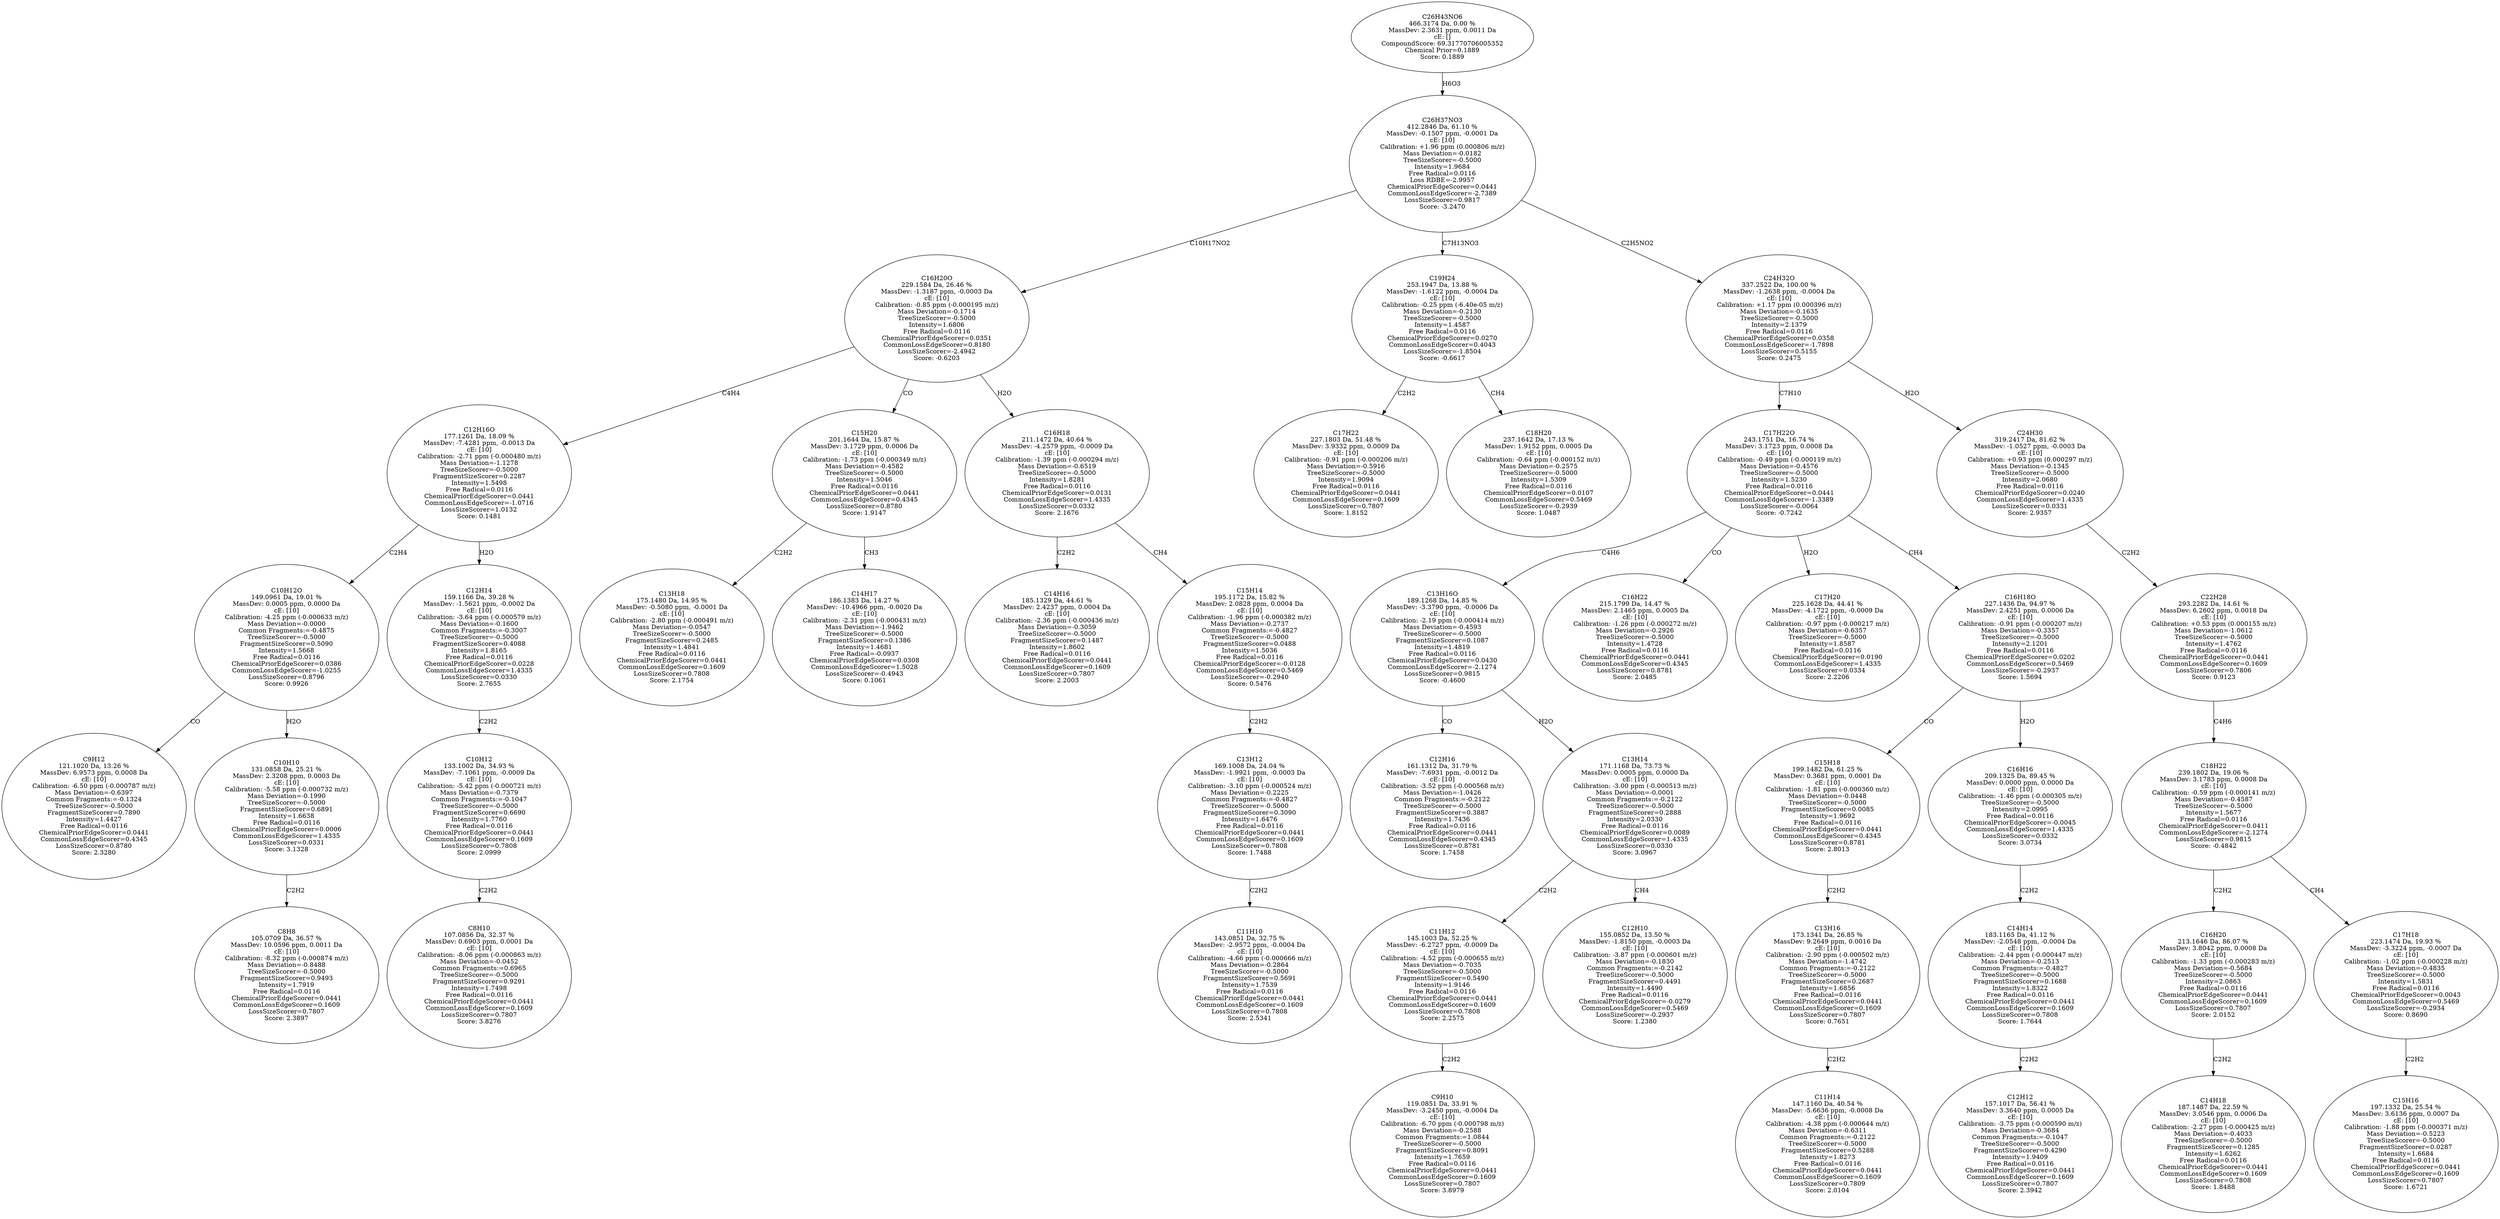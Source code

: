 strict digraph {
v1 [label="C9H12\n121.1020 Da, 13.26 %\nMassDev: 6.9573 ppm, 0.0008 Da\ncE: [10]\nCalibration: -6.50 ppm (-0.000787 m/z)\nMass Deviation=-0.6397\nCommon Fragments:=-0.1324\nTreeSizeScorer=-0.5000\nFragmentSizeScorer=0.7890\nIntensity=1.4427\nFree Radical=0.0116\nChemicalPriorEdgeScorer=0.0441\nCommonLossEdgeScorer=0.4345\nLossSizeScorer=0.8780\nScore: 2.3280"];
v2 [label="C8H8\n105.0709 Da, 36.57 %\nMassDev: 10.0596 ppm, 0.0011 Da\ncE: [10]\nCalibration: -8.32 ppm (-0.000874 m/z)\nMass Deviation=-0.8488\nTreeSizeScorer=-0.5000\nFragmentSizeScorer=0.9493\nIntensity=1.7919\nFree Radical=0.0116\nChemicalPriorEdgeScorer=0.0441\nCommonLossEdgeScorer=0.1609\nLossSizeScorer=0.7807\nScore: 2.3897"];
v3 [label="C10H10\n131.0858 Da, 25.21 %\nMassDev: 2.3208 ppm, 0.0003 Da\ncE: [10]\nCalibration: -5.58 ppm (-0.000732 m/z)\nMass Deviation=-0.1990\nTreeSizeScorer=-0.5000\nFragmentSizeScorer=0.6891\nIntensity=1.6638\nFree Radical=0.0116\nChemicalPriorEdgeScorer=0.0006\nCommonLossEdgeScorer=1.4335\nLossSizeScorer=0.0331\nScore: 3.1328"];
v4 [label="C10H12O\n149.0961 Da, 19.01 %\nMassDev: 0.0005 ppm, 0.0000 Da\ncE: [10]\nCalibration: -4.25 ppm (-0.000633 m/z)\nMass Deviation=-0.0000\nCommon Fragments:=-0.4875\nTreeSizeScorer=-0.5000\nFragmentSizeScorer=0.5090\nIntensity=1.5668\nFree Radical=0.0116\nChemicalPriorEdgeScorer=0.0386\nCommonLossEdgeScorer=-1.0255\nLossSizeScorer=0.8796\nScore: 0.9926"];
v5 [label="C8H10\n107.0856 Da, 32.37 %\nMassDev: 0.6903 ppm, 0.0001 Da\ncE: [10]\nCalibration: -8.06 ppm (-0.000863 m/z)\nMass Deviation=-0.0452\nCommon Fragments:=0.6965\nTreeSizeScorer=-0.5000\nFragmentSizeScorer=0.9291\nIntensity=1.7498\nFree Radical=0.0116\nChemicalPriorEdgeScorer=0.0441\nCommonLossEdgeScorer=0.1609\nLossSizeScorer=0.7807\nScore: 3.8276"];
v6 [label="C10H12\n133.1002 Da, 34.93 %\nMassDev: -7.1061 ppm, -0.0009 Da\ncE: [10]\nCalibration: -5.42 ppm (-0.000721 m/z)\nMass Deviation=-0.7379\nCommon Fragments:=-0.1047\nTreeSizeScorer=-0.5000\nFragmentSizeScorer=0.6690\nIntensity=1.7760\nFree Radical=0.0116\nChemicalPriorEdgeScorer=0.0441\nCommonLossEdgeScorer=0.1609\nLossSizeScorer=0.7808\nScore: 2.0999"];
v7 [label="C12H14\n159.1166 Da, 39.28 %\nMassDev: -1.5621 ppm, -0.0002 Da\ncE: [10]\nCalibration: -3.64 ppm (-0.000579 m/z)\nMass Deviation=-0.1600\nCommon Fragments:=-0.3007\nTreeSizeScorer=-0.5000\nFragmentSizeScorer=0.4088\nIntensity=1.8165\nFree Radical=0.0116\nChemicalPriorEdgeScorer=0.0228\nCommonLossEdgeScorer=1.4335\nLossSizeScorer=0.0330\nScore: 2.7655"];
v8 [label="C12H16O\n177.1261 Da, 18.09 %\nMassDev: -7.4281 ppm, -0.0013 Da\ncE: [10]\nCalibration: -2.71 ppm (-0.000480 m/z)\nMass Deviation=-1.1278\nTreeSizeScorer=-0.5000\nFragmentSizeScorer=0.2287\nIntensity=1.5498\nFree Radical=0.0116\nChemicalPriorEdgeScorer=0.0441\nCommonLossEdgeScorer=-1.0716\nLossSizeScorer=1.0132\nScore: 0.1481"];
v9 [label="C13H18\n175.1480 Da, 14.95 %\nMassDev: -0.5080 ppm, -0.0001 Da\ncE: [10]\nCalibration: -2.80 ppm (-0.000491 m/z)\nMass Deviation=-0.0547\nTreeSizeScorer=-0.5000\nFragmentSizeScorer=0.2485\nIntensity=1.4841\nFree Radical=0.0116\nChemicalPriorEdgeScorer=0.0441\nCommonLossEdgeScorer=0.1609\nLossSizeScorer=0.7808\nScore: 2.1754"];
v10 [label="C14H17\n186.1383 Da, 14.27 %\nMassDev: -10.4966 ppm, -0.0020 Da\ncE: [10]\nCalibration: -2.31 ppm (-0.000431 m/z)\nMass Deviation=-1.9462\nTreeSizeScorer=-0.5000\nFragmentSizeScorer=0.1386\nIntensity=1.4681\nFree Radical=-0.0937\nChemicalPriorEdgeScorer=0.0308\nCommonLossEdgeScorer=1.5028\nLossSizeScorer=-0.4943\nScore: 0.1061"];
v11 [label="C15H20\n201.1644 Da, 15.87 %\nMassDev: 3.1729 ppm, 0.0006 Da\ncE: [10]\nCalibration: -1.73 ppm (-0.000349 m/z)\nMass Deviation=-0.4582\nTreeSizeScorer=-0.5000\nIntensity=1.5046\nFree Radical=0.0116\nChemicalPriorEdgeScorer=0.0441\nCommonLossEdgeScorer=0.4345\nLossSizeScorer=0.8780\nScore: 1.9147"];
v12 [label="C14H16\n185.1329 Da, 44.61 %\nMassDev: 2.4237 ppm, 0.0004 Da\ncE: [10]\nCalibration: -2.36 ppm (-0.000436 m/z)\nMass Deviation=-0.3059\nTreeSizeScorer=-0.5000\nFragmentSizeScorer=0.1487\nIntensity=1.8602\nFree Radical=0.0116\nChemicalPriorEdgeScorer=0.0441\nCommonLossEdgeScorer=0.1609\nLossSizeScorer=0.7807\nScore: 2.2003"];
v13 [label="C11H10\n143.0851 Da, 32.75 %\nMassDev: -2.9572 ppm, -0.0004 Da\ncE: [10]\nCalibration: -4.66 ppm (-0.000666 m/z)\nMass Deviation=-0.2864\nTreeSizeScorer=-0.5000\nFragmentSizeScorer=0.5691\nIntensity=1.7539\nFree Radical=0.0116\nChemicalPriorEdgeScorer=0.0441\nCommonLossEdgeScorer=0.1609\nLossSizeScorer=0.7808\nScore: 2.5341"];
v14 [label="C13H12\n169.1008 Da, 24.04 %\nMassDev: -1.9921 ppm, -0.0003 Da\ncE: [10]\nCalibration: -3.10 ppm (-0.000524 m/z)\nMass Deviation=-0.2225\nCommon Fragments:=-0.4827\nTreeSizeScorer=-0.5000\nFragmentSizeScorer=0.3090\nIntensity=1.6476\nFree Radical=0.0116\nChemicalPriorEdgeScorer=0.0441\nCommonLossEdgeScorer=0.1609\nLossSizeScorer=0.7808\nScore: 1.7488"];
v15 [label="C15H14\n195.1172 Da, 15.82 %\nMassDev: 2.0828 ppm, 0.0004 Da\ncE: [10]\nCalibration: -1.96 ppm (-0.000382 m/z)\nMass Deviation=-0.2737\nCommon Fragments:=-0.4827\nTreeSizeScorer=-0.5000\nFragmentSizeScorer=0.0488\nIntensity=1.5036\nFree Radical=0.0116\nChemicalPriorEdgeScorer=-0.0128\nCommonLossEdgeScorer=0.5469\nLossSizeScorer=-0.2940\nScore: 0.5476"];
v16 [label="C16H18\n211.1472 Da, 40.64 %\nMassDev: -4.2579 ppm, -0.0009 Da\ncE: [10]\nCalibration: -1.39 ppm (-0.000294 m/z)\nMass Deviation=-0.6519\nTreeSizeScorer=-0.5000\nIntensity=1.8281\nFree Radical=0.0116\nChemicalPriorEdgeScorer=0.0131\nCommonLossEdgeScorer=1.4335\nLossSizeScorer=0.0332\nScore: 2.1676"];
v17 [label="C16H20O\n229.1584 Da, 26.46 %\nMassDev: -1.3187 ppm, -0.0003 Da\ncE: [10]\nCalibration: -0.85 ppm (-0.000195 m/z)\nMass Deviation=-0.1714\nTreeSizeScorer=-0.5000\nIntensity=1.6806\nFree Radical=0.0116\nChemicalPriorEdgeScorer=0.0351\nCommonLossEdgeScorer=0.8180\nLossSizeScorer=-2.4942\nScore: -0.6203"];
v18 [label="C17H22\n227.1803 Da, 51.48 %\nMassDev: 3.9332 ppm, 0.0009 Da\ncE: [10]\nCalibration: -0.91 ppm (-0.000206 m/z)\nMass Deviation=-0.5916\nTreeSizeScorer=-0.5000\nIntensity=1.9094\nFree Radical=0.0116\nChemicalPriorEdgeScorer=0.0441\nCommonLossEdgeScorer=0.1609\nLossSizeScorer=0.7807\nScore: 1.8152"];
v19 [label="C18H20\n237.1642 Da, 17.13 %\nMassDev: 1.9152 ppm, 0.0005 Da\ncE: [10]\nCalibration: -0.64 ppm (-0.000152 m/z)\nMass Deviation=-0.2575\nTreeSizeScorer=-0.5000\nIntensity=1.5309\nFree Radical=0.0116\nChemicalPriorEdgeScorer=0.0107\nCommonLossEdgeScorer=0.5469\nLossSizeScorer=-0.2939\nScore: 1.0487"];
v20 [label="C19H24\n253.1947 Da, 13.88 %\nMassDev: -1.6122 ppm, -0.0004 Da\ncE: [10]\nCalibration: -0.25 ppm (-6.40e-05 m/z)\nMass Deviation=-0.2130\nTreeSizeScorer=-0.5000\nIntensity=1.4587\nFree Radical=0.0116\nChemicalPriorEdgeScorer=0.0270\nCommonLossEdgeScorer=0.4043\nLossSizeScorer=-1.8504\nScore: -0.6617"];
v21 [label="C12H16\n161.1312 Da, 31.79 %\nMassDev: -7.6931 ppm, -0.0012 Da\ncE: [10]\nCalibration: -3.52 ppm (-0.000568 m/z)\nMass Deviation=-1.0426\nCommon Fragments:=-0.2122\nTreeSizeScorer=-0.5000\nFragmentSizeScorer=0.3887\nIntensity=1.7436\nFree Radical=0.0116\nChemicalPriorEdgeScorer=0.0441\nCommonLossEdgeScorer=0.4345\nLossSizeScorer=0.8781\nScore: 1.7458"];
v22 [label="C9H10\n119.0851 Da, 33.91 %\nMassDev: -3.2450 ppm, -0.0004 Da\ncE: [10]\nCalibration: -6.70 ppm (-0.000798 m/z)\nMass Deviation=-0.2588\nCommon Fragments:=1.0844\nTreeSizeScorer=-0.5000\nFragmentSizeScorer=0.8091\nIntensity=1.7659\nFree Radical=0.0116\nChemicalPriorEdgeScorer=0.0441\nCommonLossEdgeScorer=0.1609\nLossSizeScorer=0.7807\nScore: 3.8979"];
v23 [label="C11H12\n145.1003 Da, 52.25 %\nMassDev: -6.2727 ppm, -0.0009 Da\ncE: [10]\nCalibration: -4.52 ppm (-0.000655 m/z)\nMass Deviation=-0.7035\nTreeSizeScorer=-0.5000\nFragmentSizeScorer=0.5490\nIntensity=1.9146\nFree Radical=0.0116\nChemicalPriorEdgeScorer=0.0441\nCommonLossEdgeScorer=0.1609\nLossSizeScorer=0.7808\nScore: 2.2575"];
v24 [label="C12H10\n155.0852 Da, 13.50 %\nMassDev: -1.8150 ppm, -0.0003 Da\ncE: [10]\nCalibration: -3.87 ppm (-0.000601 m/z)\nMass Deviation=-0.1830\nCommon Fragments:=-0.2142\nTreeSizeScorer=-0.5000\nFragmentSizeScorer=0.4491\nIntensity=1.4490\nFree Radical=0.0116\nChemicalPriorEdgeScorer=-0.0279\nCommonLossEdgeScorer=0.5469\nLossSizeScorer=-0.2937\nScore: 1.2380"];
v25 [label="C13H14\n171.1168 Da, 73.73 %\nMassDev: 0.0005 ppm, 0.0000 Da\ncE: [10]\nCalibration: -3.00 ppm (-0.000513 m/z)\nMass Deviation=-0.0001\nCommon Fragments:=-0.2122\nTreeSizeScorer=-0.5000\nFragmentSizeScorer=0.2888\nIntensity=2.0330\nFree Radical=0.0116\nChemicalPriorEdgeScorer=0.0089\nCommonLossEdgeScorer=1.4335\nLossSizeScorer=0.0330\nScore: 3.0967"];
v26 [label="C13H16O\n189.1268 Da, 14.85 %\nMassDev: -3.3790 ppm, -0.0006 Da\ncE: [10]\nCalibration: -2.19 ppm (-0.000414 m/z)\nMass Deviation=-0.4593\nTreeSizeScorer=-0.5000\nFragmentSizeScorer=0.1087\nIntensity=1.4819\nFree Radical=0.0116\nChemicalPriorEdgeScorer=0.0430\nCommonLossEdgeScorer=-2.1274\nLossSizeScorer=0.9815\nScore: -0.4600"];
v27 [label="C16H22\n215.1799 Da, 14.47 %\nMassDev: 2.1465 ppm, 0.0005 Da\ncE: [10]\nCalibration: -1.26 ppm (-0.000272 m/z)\nMass Deviation=-0.2926\nTreeSizeScorer=-0.5000\nIntensity=1.4728\nFree Radical=0.0116\nChemicalPriorEdgeScorer=0.0441\nCommonLossEdgeScorer=0.4345\nLossSizeScorer=0.8781\nScore: 2.0485"];
v28 [label="C17H20\n225.1628 Da, 44.41 %\nMassDev: -4.1722 ppm, -0.0009 Da\ncE: [10]\nCalibration: -0.97 ppm (-0.000217 m/z)\nMass Deviation=-0.6357\nTreeSizeScorer=-0.5000\nIntensity=1.8587\nFree Radical=0.0116\nChemicalPriorEdgeScorer=0.0190\nCommonLossEdgeScorer=1.4335\nLossSizeScorer=0.0334\nScore: 2.2206"];
v29 [label="C11H14\n147.1160 Da, 40.54 %\nMassDev: -5.6636 ppm, -0.0008 Da\ncE: [10]\nCalibration: -4.38 ppm (-0.000644 m/z)\nMass Deviation=-0.6311\nCommon Fragments:=-0.2122\nTreeSizeScorer=-0.5000\nFragmentSizeScorer=0.5288\nIntensity=1.8273\nFree Radical=0.0116\nChemicalPriorEdgeScorer=0.0441\nCommonLossEdgeScorer=0.1609\nLossSizeScorer=0.7809\nScore: 2.0104"];
v30 [label="C13H16\n173.1341 Da, 26.85 %\nMassDev: 9.2649 ppm, 0.0016 Da\ncE: [10]\nCalibration: -2.90 ppm (-0.000502 m/z)\nMass Deviation=-1.4742\nCommon Fragments:=-0.2122\nTreeSizeScorer=-0.5000\nFragmentSizeScorer=0.2687\nIntensity=1.6856\nFree Radical=0.0116\nChemicalPriorEdgeScorer=0.0441\nCommonLossEdgeScorer=0.1609\nLossSizeScorer=0.7807\nScore: 0.7651"];
v31 [label="C15H18\n199.1482 Da, 61.25 %\nMassDev: 0.3681 ppm, 0.0001 Da\ncE: [10]\nCalibration: -1.81 ppm (-0.000360 m/z)\nMass Deviation=-0.0448\nTreeSizeScorer=-0.5000\nFragmentSizeScorer=0.0085\nIntensity=1.9692\nFree Radical=0.0116\nChemicalPriorEdgeScorer=0.0441\nCommonLossEdgeScorer=0.4345\nLossSizeScorer=0.8781\nScore: 2.8013"];
v32 [label="C12H12\n157.1017 Da, 56.41 %\nMassDev: 3.3640 ppm, 0.0005 Da\ncE: [10]\nCalibration: -3.75 ppm (-0.000590 m/z)\nMass Deviation=-0.3684\nCommon Fragments:=-0.1047\nTreeSizeScorer=-0.5000\nFragmentSizeScorer=0.4290\nIntensity=1.9409\nFree Radical=0.0116\nChemicalPriorEdgeScorer=0.0441\nCommonLossEdgeScorer=0.1609\nLossSizeScorer=0.7807\nScore: 2.3942"];
v33 [label="C14H14\n183.1165 Da, 41.12 %\nMassDev: -2.0548 ppm, -0.0004 Da\ncE: [10]\nCalibration: -2.44 ppm (-0.000447 m/z)\nMass Deviation=-0.2513\nCommon Fragments:=-0.4827\nTreeSizeScorer=-0.5000\nFragmentSizeScorer=0.1688\nIntensity=1.8322\nFree Radical=0.0116\nChemicalPriorEdgeScorer=0.0441\nCommonLossEdgeScorer=0.1609\nLossSizeScorer=0.7808\nScore: 1.7644"];
v34 [label="C16H16\n209.1325 Da, 89.45 %\nMassDev: 0.0000 ppm, 0.0000 Da\ncE: [10]\nCalibration: -1.46 ppm (-0.000305 m/z)\nTreeSizeScorer=-0.5000\nIntensity=2.0995\nFree Radical=0.0116\nChemicalPriorEdgeScorer=-0.0045\nCommonLossEdgeScorer=1.4335\nLossSizeScorer=0.0332\nScore: 3.0734"];
v35 [label="C16H18O\n227.1436 Da, 94.97 %\nMassDev: 2.4251 ppm, 0.0006 Da\ncE: [10]\nCalibration: -0.91 ppm (-0.000207 m/z)\nMass Deviation=-0.3357\nTreeSizeScorer=-0.5000\nIntensity=2.1201\nFree Radical=0.0116\nChemicalPriorEdgeScorer=0.0202\nCommonLossEdgeScorer=0.5469\nLossSizeScorer=-0.2937\nScore: 1.5694"];
v36 [label="C17H22O\n243.1751 Da, 16.74 %\nMassDev: 3.1723 ppm, 0.0008 Da\ncE: [10]\nCalibration: -0.49 ppm (-0.000119 m/z)\nMass Deviation=-0.4576\nTreeSizeScorer=-0.5000\nIntensity=1.5230\nFree Radical=0.0116\nChemicalPriorEdgeScorer=0.0441\nCommonLossEdgeScorer=-1.3389\nLossSizeScorer=-0.0064\nScore: -0.7242"];
v37 [label="C14H18\n187.1487 Da, 22.59 %\nMassDev: 3.0546 ppm, 0.0006 Da\ncE: [10]\nCalibration: -2.27 ppm (-0.000425 m/z)\nMass Deviation=-0.4033\nTreeSizeScorer=-0.5000\nFragmentSizeScorer=0.1285\nIntensity=1.6262\nFree Radical=0.0116\nChemicalPriorEdgeScorer=0.0441\nCommonLossEdgeScorer=0.1609\nLossSizeScorer=0.7808\nScore: 1.8488"];
v38 [label="C16H20\n213.1646 Da, 86.07 %\nMassDev: 3.8042 ppm, 0.0008 Da\ncE: [10]\nCalibration: -1.33 ppm (-0.000283 m/z)\nMass Deviation=-0.5684\nTreeSizeScorer=-0.5000\nIntensity=2.0863\nFree Radical=0.0116\nChemicalPriorEdgeScorer=0.0441\nCommonLossEdgeScorer=0.1609\nLossSizeScorer=0.7807\nScore: 2.0152"];
v39 [label="C15H16\n197.1332 Da, 25.54 %\nMassDev: 3.6136 ppm, 0.0007 Da\ncE: [10]\nCalibration: -1.88 ppm (-0.000371 m/z)\nMass Deviation=-0.5223\nTreeSizeScorer=-0.5000\nFragmentSizeScorer=0.0287\nIntensity=1.6684\nFree Radical=0.0116\nChemicalPriorEdgeScorer=0.0441\nCommonLossEdgeScorer=0.1609\nLossSizeScorer=0.7807\nScore: 1.6721"];
v40 [label="C17H18\n223.1474 Da, 19.93 %\nMassDev: -3.3224 ppm, -0.0007 Da\ncE: [10]\nCalibration: -1.02 ppm (-0.000228 m/z)\nMass Deviation=-0.4835\nTreeSizeScorer=-0.5000\nIntensity=1.5831\nFree Radical=0.0116\nChemicalPriorEdgeScorer=0.0043\nCommonLossEdgeScorer=0.5469\nLossSizeScorer=-0.2934\nScore: 0.8690"];
v41 [label="C18H22\n239.1802 Da, 19.06 %\nMassDev: 3.1783 ppm, 0.0008 Da\ncE: [10]\nCalibration: -0.59 ppm (-0.000141 m/z)\nMass Deviation=-0.4587\nTreeSizeScorer=-0.5000\nIntensity=1.5677\nFree Radical=0.0116\nChemicalPriorEdgeScorer=0.0411\nCommonLossEdgeScorer=-2.1274\nLossSizeScorer=0.9815\nScore: -0.4842"];
v42 [label="C22H28\n293.2282 Da, 14.61 %\nMassDev: 6.2602 ppm, 0.0018 Da\ncE: [10]\nCalibration: +0.53 ppm (0.000155 m/z)\nMass Deviation=-1.0612\nTreeSizeScorer=-0.5000\nIntensity=1.4762\nFree Radical=0.0116\nChemicalPriorEdgeScorer=0.0441\nCommonLossEdgeScorer=0.1609\nLossSizeScorer=0.7806\nScore: 0.9123"];
v43 [label="C24H30\n319.2417 Da, 81.62 %\nMassDev: -1.0527 ppm, -0.0003 Da\ncE: [10]\nCalibration: +0.93 ppm (0.000297 m/z)\nMass Deviation=-0.1345\nTreeSizeScorer=-0.5000\nIntensity=2.0680\nFree Radical=0.0116\nChemicalPriorEdgeScorer=0.0240\nCommonLossEdgeScorer=1.4335\nLossSizeScorer=0.0331\nScore: 2.9357"];
v44 [label="C24H32O\n337.2522 Da, 100.00 %\nMassDev: -1.2638 ppm, -0.0004 Da\ncE: [10]\nCalibration: +1.17 ppm (0.000396 m/z)\nMass Deviation=-0.1635\nTreeSizeScorer=-0.5000\nIntensity=2.1379\nFree Radical=0.0116\nChemicalPriorEdgeScorer=0.0358\nCommonLossEdgeScorer=-1.7898\nLossSizeScorer=0.5155\nScore: 0.2475"];
v45 [label="C26H37NO3\n412.2846 Da, 61.10 %\nMassDev: -0.1507 ppm, -0.0001 Da\ncE: [10]\nCalibration: +1.96 ppm (0.000806 m/z)\nMass Deviation=-0.0182\nTreeSizeScorer=-0.5000\nIntensity=1.9684\nFree Radical=0.0116\nLoss RDBE=-2.9957\nChemicalPriorEdgeScorer=0.0441\nCommonLossEdgeScorer=-2.7389\nLossSizeScorer=0.9817\nScore: -3.2470"];
v46 [label="C26H43NO6\n466.3174 Da, 0.00 %\nMassDev: 2.3631 ppm, 0.0011 Da\ncE: []\nCompoundScore: 69.31770706005352\nChemical Prior=0.1889\nScore: 0.1889"];
v4 -> v1 [label="CO"];
v3 -> v2 [label="C2H2"];
v4 -> v3 [label="H2O"];
v8 -> v4 [label="C2H4"];
v6 -> v5 [label="C2H2"];
v7 -> v6 [label="C2H2"];
v8 -> v7 [label="H2O"];
v17 -> v8 [label="C4H4"];
v11 -> v9 [label="C2H2"];
v11 -> v10 [label="CH3"];
v17 -> v11 [label="CO"];
v16 -> v12 [label="C2H2"];
v14 -> v13 [label="C2H2"];
v15 -> v14 [label="C2H2"];
v16 -> v15 [label="CH4"];
v17 -> v16 [label="H2O"];
v45 -> v17 [label="C10H17NO2"];
v20 -> v18 [label="C2H2"];
v20 -> v19 [label="CH4"];
v45 -> v20 [label="C7H13NO3"];
v26 -> v21 [label="CO"];
v23 -> v22 [label="C2H2"];
v25 -> v23 [label="C2H2"];
v25 -> v24 [label="CH4"];
v26 -> v25 [label="H2O"];
v36 -> v26 [label="C4H6"];
v36 -> v27 [label="CO"];
v36 -> v28 [label="H2O"];
v30 -> v29 [label="C2H2"];
v31 -> v30 [label="C2H2"];
v35 -> v31 [label="CO"];
v33 -> v32 [label="C2H2"];
v34 -> v33 [label="C2H2"];
v35 -> v34 [label="H2O"];
v36 -> v35 [label="CH4"];
v44 -> v36 [label="C7H10"];
v38 -> v37 [label="C2H2"];
v41 -> v38 [label="C2H2"];
v40 -> v39 [label="C2H2"];
v41 -> v40 [label="CH4"];
v42 -> v41 [label="C4H6"];
v43 -> v42 [label="C2H2"];
v44 -> v43 [label="H2O"];
v45 -> v44 [label="C2H5NO2"];
v46 -> v45 [label="H6O3"];
}